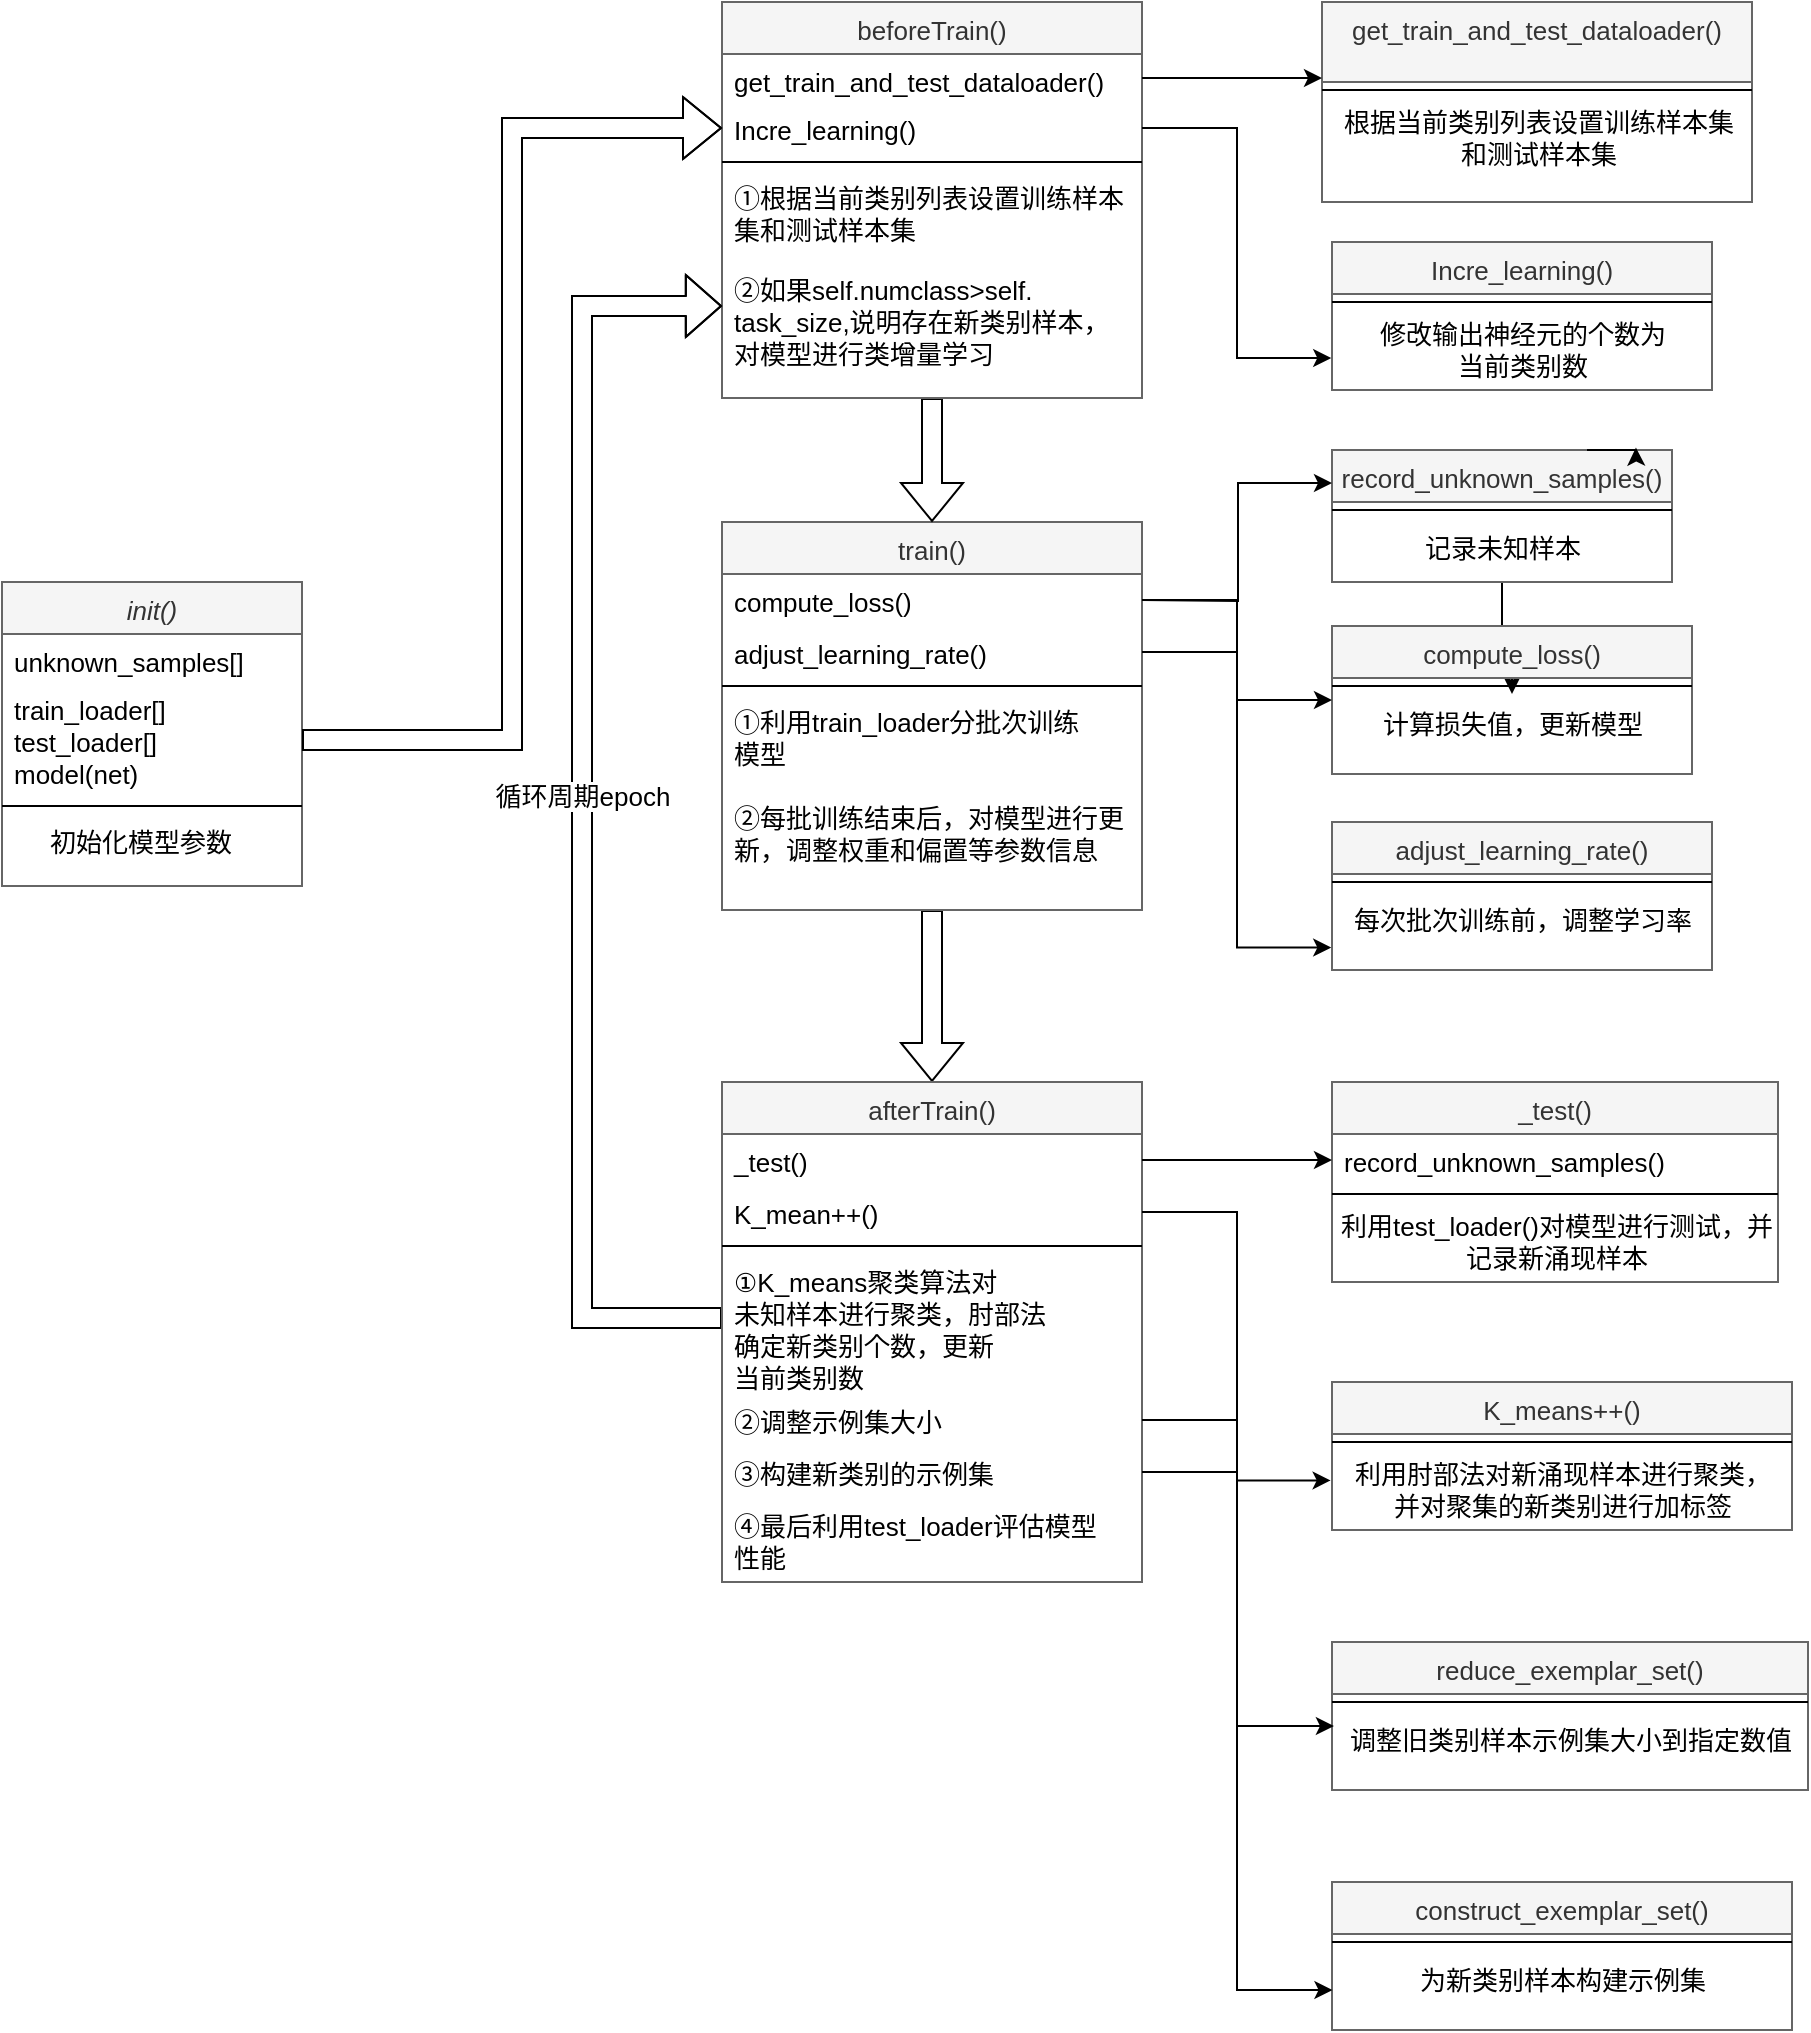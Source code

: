 <mxfile version="24.2.2" type="github">
  <diagram id="C5RBs43oDa-KdzZeNtuy" name="Page-1">
    <mxGraphModel dx="1226" dy="604" grid="1" gridSize="10" guides="1" tooltips="1" connect="1" arrows="1" fold="1" page="1" pageScale="1" pageWidth="827" pageHeight="1169" math="0" shadow="0">
      <root>
        <mxCell id="WIyWlLk6GJQsqaUBKTNV-0" />
        <mxCell id="WIyWlLk6GJQsqaUBKTNV-1" parent="WIyWlLk6GJQsqaUBKTNV-0" />
        <mxCell id="zkfFHV4jXpPFQw0GAbJ--0" value="init()" style="swimlane;fontStyle=2;align=center;verticalAlign=top;childLayout=stackLayout;horizontal=1;startSize=26;horizontalStack=0;resizeParent=1;resizeLast=0;collapsible=1;marginBottom=0;rounded=0;shadow=0;strokeWidth=1;fontSize=13;fillColor=#f5f5f5;fontColor=#333333;strokeColor=#666666;" parent="WIyWlLk6GJQsqaUBKTNV-1" vertex="1">
          <mxGeometry x="100" y="290" width="150" height="152" as="geometry">
            <mxRectangle x="100" y="290" width="160" height="26" as="alternateBounds" />
          </mxGeometry>
        </mxCell>
        <mxCell id="zkfFHV4jXpPFQw0GAbJ--1" value="unknown_samples[]" style="text;align=left;verticalAlign=top;spacingLeft=4;spacingRight=4;overflow=hidden;rotatable=0;points=[[0,0.5],[1,0.5]];portConstraint=eastwest;fontSize=13;" parent="zkfFHV4jXpPFQw0GAbJ--0" vertex="1">
          <mxGeometry y="26" width="150" height="24" as="geometry" />
        </mxCell>
        <mxCell id="zkfFHV4jXpPFQw0GAbJ--3" value="train_loader[]&#xa;test_loader[]&#xa;model(net)" style="text;align=left;verticalAlign=top;spacingLeft=4;spacingRight=4;overflow=hidden;rotatable=0;points=[[0,0.5],[1,0.5]];portConstraint=eastwest;rounded=0;shadow=0;html=0;fontSize=13;" parent="zkfFHV4jXpPFQw0GAbJ--0" vertex="1">
          <mxGeometry y="50" width="150" height="58" as="geometry" />
        </mxCell>
        <mxCell id="zkfFHV4jXpPFQw0GAbJ--4" value="" style="line;html=1;strokeWidth=1;align=left;verticalAlign=middle;spacingTop=-1;spacingLeft=3;spacingRight=3;rotatable=0;labelPosition=right;points=[];portConstraint=eastwest;fontSize=13;" parent="zkfFHV4jXpPFQw0GAbJ--0" vertex="1">
          <mxGeometry y="108" width="150" height="8" as="geometry" />
        </mxCell>
        <mxCell id="zkfFHV4jXpPFQw0GAbJ--5" value="     初始化模型参数" style="text;align=left;verticalAlign=top;spacingLeft=4;spacingRight=4;overflow=hidden;rotatable=0;points=[[0,0.5],[1,0.5]];portConstraint=eastwest;fontSize=13;" parent="zkfFHV4jXpPFQw0GAbJ--0" vertex="1">
          <mxGeometry y="116" width="150" height="26" as="geometry" />
        </mxCell>
        <mxCell id="V140lpXY4jJ7KvVy1Jy8-54" style="edgeStyle=orthogonalEdgeStyle;rounded=0;orthogonalLoop=1;jettySize=auto;html=1;entryX=0.5;entryY=0;entryDx=0;entryDy=0;shape=flexArrow;fontSize=13;" edge="1" parent="WIyWlLk6GJQsqaUBKTNV-1" source="zkfFHV4jXpPFQw0GAbJ--17" target="V140lpXY4jJ7KvVy1Jy8-9">
          <mxGeometry relative="1" as="geometry" />
        </mxCell>
        <mxCell id="zkfFHV4jXpPFQw0GAbJ--17" value="train()" style="swimlane;fontStyle=0;align=center;verticalAlign=top;childLayout=stackLayout;horizontal=1;startSize=26;horizontalStack=0;resizeParent=1;resizeLast=0;collapsible=1;marginBottom=0;rounded=0;shadow=0;strokeWidth=1;fontSize=13;fillColor=#f5f5f5;fontColor=#333333;strokeColor=#666666;" parent="WIyWlLk6GJQsqaUBKTNV-1" vertex="1">
          <mxGeometry x="460" y="260" width="210" height="194" as="geometry">
            <mxRectangle x="550" y="140" width="160" height="26" as="alternateBounds" />
          </mxGeometry>
        </mxCell>
        <mxCell id="zkfFHV4jXpPFQw0GAbJ--21" value="compute_loss()" style="text;align=left;verticalAlign=top;spacingLeft=4;spacingRight=4;overflow=hidden;rotatable=0;points=[[0,0.5],[1,0.5]];portConstraint=eastwest;rounded=0;shadow=0;html=0;fontSize=13;" parent="zkfFHV4jXpPFQw0GAbJ--17" vertex="1">
          <mxGeometry y="26" width="210" height="26" as="geometry" />
        </mxCell>
        <mxCell id="zkfFHV4jXpPFQw0GAbJ--22" value="adjust_learning_rate()" style="text;align=left;verticalAlign=top;spacingLeft=4;spacingRight=4;overflow=hidden;rotatable=0;points=[[0,0.5],[1,0.5]];portConstraint=eastwest;rounded=0;shadow=0;html=0;fontSize=13;" parent="zkfFHV4jXpPFQw0GAbJ--17" vertex="1">
          <mxGeometry y="52" width="210" height="26" as="geometry" />
        </mxCell>
        <mxCell id="zkfFHV4jXpPFQw0GAbJ--23" value="" style="line;html=1;strokeWidth=1;align=left;verticalAlign=middle;spacingTop=-1;spacingLeft=3;spacingRight=3;rotatable=0;labelPosition=right;points=[];portConstraint=eastwest;fontSize=13;" parent="zkfFHV4jXpPFQw0GAbJ--17" vertex="1">
          <mxGeometry y="78" width="210" height="8" as="geometry" />
        </mxCell>
        <mxCell id="zkfFHV4jXpPFQw0GAbJ--24" value="①利用train_loader分批次训练&#xa;模型" style="text;align=left;verticalAlign=top;spacingLeft=4;spacingRight=4;overflow=hidden;rotatable=0;points=[[0,0.5],[1,0.5]];portConstraint=eastwest;fontSize=13;" parent="zkfFHV4jXpPFQw0GAbJ--17" vertex="1">
          <mxGeometry y="86" width="210" height="48" as="geometry" />
        </mxCell>
        <mxCell id="zkfFHV4jXpPFQw0GAbJ--25" value="②每批训练结束后，对模型进行更&#xa;新，调整权重和偏置等参数信息" style="text;align=left;verticalAlign=top;spacingLeft=4;spacingRight=4;overflow=hidden;rotatable=0;points=[[0,0.5],[1,0.5]];portConstraint=eastwest;fontSize=13;" parent="zkfFHV4jXpPFQw0GAbJ--17" vertex="1">
          <mxGeometry y="134" width="210" height="60" as="geometry" />
        </mxCell>
        <mxCell id="V140lpXY4jJ7KvVy1Jy8-53" style="edgeStyle=orthogonalEdgeStyle;rounded=0;orthogonalLoop=1;jettySize=auto;html=1;exitX=0.5;exitY=1;exitDx=0;exitDy=0;entryX=0.5;entryY=0;entryDx=0;entryDy=0;shape=flexArrow;fontSize=13;" edge="1" parent="WIyWlLk6GJQsqaUBKTNV-1" source="V140lpXY4jJ7KvVy1Jy8-0" target="zkfFHV4jXpPFQw0GAbJ--17">
          <mxGeometry relative="1" as="geometry" />
        </mxCell>
        <mxCell id="V140lpXY4jJ7KvVy1Jy8-0" value="beforeTrain()" style="swimlane;fontStyle=0;align=center;verticalAlign=top;childLayout=stackLayout;horizontal=1;startSize=26;horizontalStack=0;resizeParent=1;resizeLast=0;collapsible=1;marginBottom=0;rounded=0;shadow=0;strokeWidth=1;fontSize=13;fillColor=#f5f5f5;fontColor=#333333;strokeColor=#666666;" vertex="1" parent="WIyWlLk6GJQsqaUBKTNV-1">
          <mxGeometry x="460" width="210" height="198" as="geometry">
            <mxRectangle x="550" y="140" width="160" height="26" as="alternateBounds" />
          </mxGeometry>
        </mxCell>
        <mxCell id="V140lpXY4jJ7KvVy1Jy8-1" value="get_train_and_test_dataloader()" style="text;align=left;verticalAlign=top;spacingLeft=4;spacingRight=4;overflow=hidden;rotatable=0;points=[[0,0.5],[1,0.5]];portConstraint=eastwest;fontSize=13;" vertex="1" parent="V140lpXY4jJ7KvVy1Jy8-0">
          <mxGeometry y="26" width="210" height="24" as="geometry" />
        </mxCell>
        <mxCell id="V140lpXY4jJ7KvVy1Jy8-2" value="Incre_learning()" style="text;align=left;verticalAlign=top;spacingLeft=4;spacingRight=4;overflow=hidden;rotatable=0;points=[[0,0.5],[1,0.5]];portConstraint=eastwest;rounded=0;shadow=0;html=0;fontSize=13;" vertex="1" parent="V140lpXY4jJ7KvVy1Jy8-0">
          <mxGeometry y="50" width="210" height="26" as="geometry" />
        </mxCell>
        <mxCell id="V140lpXY4jJ7KvVy1Jy8-6" value="" style="line;html=1;strokeWidth=1;align=left;verticalAlign=middle;spacingTop=-1;spacingLeft=3;spacingRight=3;rotatable=0;labelPosition=right;points=[];portConstraint=eastwest;fontSize=13;" vertex="1" parent="V140lpXY4jJ7KvVy1Jy8-0">
          <mxGeometry y="76" width="210" height="8" as="geometry" />
        </mxCell>
        <mxCell id="V140lpXY4jJ7KvVy1Jy8-7" value="①根据当前类别列表设置训练样本&#xa;集和测试样本集" style="text;align=left;verticalAlign=top;spacingLeft=4;spacingRight=4;overflow=hidden;rotatable=0;points=[[0,0.5],[1,0.5]];portConstraint=eastwest;fontSize=13;" vertex="1" parent="V140lpXY4jJ7KvVy1Jy8-0">
          <mxGeometry y="84" width="210" height="46" as="geometry" />
        </mxCell>
        <mxCell id="V140lpXY4jJ7KvVy1Jy8-8" value="②如果self.numclass&gt;self.&#xa;task_size,说明存在新类别样本，&#xa;对模型进行类增量学习" style="text;align=left;verticalAlign=top;spacingLeft=4;spacingRight=4;overflow=hidden;rotatable=0;points=[[0,0.5],[1,0.5]];portConstraint=eastwest;fontSize=13;" vertex="1" parent="V140lpXY4jJ7KvVy1Jy8-0">
          <mxGeometry y="130" width="210" height="68" as="geometry" />
        </mxCell>
        <mxCell id="V140lpXY4jJ7KvVy1Jy8-59" style="edgeStyle=orthogonalEdgeStyle;rounded=0;orthogonalLoop=1;jettySize=auto;html=1;shape=flexArrow;endSize=5.53;fontSize=13;" edge="1" parent="WIyWlLk6GJQsqaUBKTNV-1" source="V140lpXY4jJ7KvVy1Jy8-9" target="V140lpXY4jJ7KvVy1Jy8-8">
          <mxGeometry relative="1" as="geometry">
            <Array as="points">
              <mxPoint x="390" y="658" />
              <mxPoint x="390" y="152" />
            </Array>
          </mxGeometry>
        </mxCell>
        <mxCell id="V140lpXY4jJ7KvVy1Jy8-63" value="循环周期epoch" style="edgeLabel;html=1;align=center;verticalAlign=middle;resizable=0;points=[];fontSize=13;" vertex="1" connectable="0" parent="V140lpXY4jJ7KvVy1Jy8-59">
          <mxGeometry x="0.217" relative="1" as="geometry">
            <mxPoint y="62" as="offset" />
          </mxGeometry>
        </mxCell>
        <mxCell id="V140lpXY4jJ7KvVy1Jy8-9" value="afterTrain()" style="swimlane;fontStyle=0;align=center;verticalAlign=top;childLayout=stackLayout;horizontal=1;startSize=26;horizontalStack=0;resizeParent=1;resizeLast=0;collapsible=1;marginBottom=0;rounded=0;shadow=0;strokeWidth=1;fontSize=13;fillColor=#f5f5f5;fontColor=#333333;strokeColor=#666666;" vertex="1" parent="WIyWlLk6GJQsqaUBKTNV-1">
          <mxGeometry x="460" y="540" width="210" height="250" as="geometry">
            <mxRectangle x="550" y="140" width="160" height="26" as="alternateBounds" />
          </mxGeometry>
        </mxCell>
        <mxCell id="V140lpXY4jJ7KvVy1Jy8-68" value="_test()" style="text;align=left;verticalAlign=top;spacingLeft=4;spacingRight=4;overflow=hidden;rotatable=0;points=[[0,0.5],[1,0.5]];portConstraint=eastwest;rounded=0;shadow=0;html=0;fontSize=13;" vertex="1" parent="V140lpXY4jJ7KvVy1Jy8-9">
          <mxGeometry y="26" width="210" height="26" as="geometry" />
        </mxCell>
        <mxCell id="V140lpXY4jJ7KvVy1Jy8-10" value="K_mean++()" style="text;align=left;verticalAlign=top;spacingLeft=4;spacingRight=4;overflow=hidden;rotatable=0;points=[[0,0.5],[1,0.5]];portConstraint=eastwest;fontSize=13;" vertex="1" parent="V140lpXY4jJ7KvVy1Jy8-9">
          <mxGeometry y="52" width="210" height="26" as="geometry" />
        </mxCell>
        <mxCell id="V140lpXY4jJ7KvVy1Jy8-15" value="" style="line;html=1;strokeWidth=1;align=left;verticalAlign=middle;spacingTop=-1;spacingLeft=3;spacingRight=3;rotatable=0;labelPosition=right;points=[];portConstraint=eastwest;fontSize=13;" vertex="1" parent="V140lpXY4jJ7KvVy1Jy8-9">
          <mxGeometry y="78" width="210" height="8" as="geometry" />
        </mxCell>
        <mxCell id="V140lpXY4jJ7KvVy1Jy8-16" value="①K_means聚类算法对&#xa;未知样本进行聚类，肘部法&#xa;确定新类别个数，更新&#xa;当前类别数" style="text;align=left;verticalAlign=top;spacingLeft=4;spacingRight=4;overflow=hidden;rotatable=0;points=[[0,0.5],[1,0.5]];portConstraint=eastwest;fontSize=13;" vertex="1" parent="V140lpXY4jJ7KvVy1Jy8-9">
          <mxGeometry y="86" width="210" height="70" as="geometry" />
        </mxCell>
        <mxCell id="V140lpXY4jJ7KvVy1Jy8-17" value="②调整示例集大小" style="text;align=left;verticalAlign=top;spacingLeft=4;spacingRight=4;overflow=hidden;rotatable=0;points=[[0,0.5],[1,0.5]];portConstraint=eastwest;fontSize=13;" vertex="1" parent="V140lpXY4jJ7KvVy1Jy8-9">
          <mxGeometry y="156" width="210" height="26" as="geometry" />
        </mxCell>
        <mxCell id="V140lpXY4jJ7KvVy1Jy8-26" value="③构建新类别的示例集" style="text;align=left;verticalAlign=top;spacingLeft=4;spacingRight=4;overflow=hidden;rotatable=0;points=[[0,0.5],[1,0.5]];portConstraint=eastwest;fontSize=13;" vertex="1" parent="V140lpXY4jJ7KvVy1Jy8-9">
          <mxGeometry y="182" width="210" height="26" as="geometry" />
        </mxCell>
        <mxCell id="V140lpXY4jJ7KvVy1Jy8-27" value="④最后利用test_loader评估模型&#xa;性能" style="text;align=left;verticalAlign=top;spacingLeft=4;spacingRight=4;overflow=hidden;rotatable=0;points=[[0,0.5],[1,0.5]];portConstraint=eastwest;fontSize=13;" vertex="1" parent="V140lpXY4jJ7KvVy1Jy8-9">
          <mxGeometry y="208" width="210" height="42" as="geometry" />
        </mxCell>
        <mxCell id="V140lpXY4jJ7KvVy1Jy8-21" value="Incre_learning()" style="swimlane;fontStyle=0;align=center;verticalAlign=top;childLayout=stackLayout;horizontal=1;startSize=26;horizontalStack=0;resizeParent=1;resizeLast=0;collapsible=1;marginBottom=0;rounded=0;shadow=0;strokeWidth=1;fontSize=13;fillColor=#f5f5f5;fontColor=#333333;strokeColor=#666666;" vertex="1" parent="WIyWlLk6GJQsqaUBKTNV-1">
          <mxGeometry x="765" y="120" width="190" height="74" as="geometry">
            <mxRectangle x="340" y="380" width="170" height="26" as="alternateBounds" />
          </mxGeometry>
        </mxCell>
        <mxCell id="V140lpXY4jJ7KvVy1Jy8-23" value="" style="line;html=1;strokeWidth=1;align=left;verticalAlign=middle;spacingTop=-1;spacingLeft=3;spacingRight=3;rotatable=0;labelPosition=right;points=[];portConstraint=eastwest;fontSize=13;" vertex="1" parent="V140lpXY4jJ7KvVy1Jy8-21">
          <mxGeometry y="26" width="190" height="8" as="geometry" />
        </mxCell>
        <mxCell id="V140lpXY4jJ7KvVy1Jy8-24" value="修改输出神经元的个数为&lt;div style=&quot;font-size: 13px;&quot;&gt;当前类别数&lt;/div&gt;" style="text;html=1;align=center;verticalAlign=middle;resizable=0;points=[];autosize=1;strokeColor=none;fillColor=none;fontSize=13;" vertex="1" parent="V140lpXY4jJ7KvVy1Jy8-21">
          <mxGeometry y="34" width="190" height="40" as="geometry" />
        </mxCell>
        <mxCell id="V140lpXY4jJ7KvVy1Jy8-30" value="get_train_and_test_dataloader()" style="swimlane;fontStyle=0;align=center;verticalAlign=top;childLayout=stackLayout;horizontal=1;startSize=40;horizontalStack=0;resizeParent=1;resizeLast=0;collapsible=1;marginBottom=0;rounded=0;shadow=0;strokeWidth=1;fontSize=13;fillColor=#f5f5f5;fontColor=#333333;strokeColor=#666666;" vertex="1" parent="WIyWlLk6GJQsqaUBKTNV-1">
          <mxGeometry x="760" width="215" height="100" as="geometry">
            <mxRectangle x="340" y="380" width="170" height="26" as="alternateBounds" />
          </mxGeometry>
        </mxCell>
        <mxCell id="V140lpXY4jJ7KvVy1Jy8-31" value="" style="line;html=1;strokeWidth=1;align=left;verticalAlign=middle;spacingTop=-1;spacingLeft=3;spacingRight=3;rotatable=0;labelPosition=right;points=[];portConstraint=eastwest;fontSize=13;" vertex="1" parent="V140lpXY4jJ7KvVy1Jy8-30">
          <mxGeometry y="40" width="215" height="8" as="geometry" />
        </mxCell>
        <mxCell id="V140lpXY4jJ7KvVy1Jy8-76" value="根据当前类别列表设置&lt;span style=&quot;background-color: initial; font-size: 13px;&quot;&gt;训练样本集&lt;/span&gt;&lt;div style=&quot;font-size: 13px;&quot;&gt;&lt;span style=&quot;background-color: initial; font-size: 13px;&quot;&gt;和测试样本集&lt;/span&gt;&lt;/div&gt;" style="text;html=1;align=center;verticalAlign=middle;resizable=0;points=[];autosize=1;strokeColor=none;fillColor=none;fontSize=13;" vertex="1" parent="V140lpXY4jJ7KvVy1Jy8-30">
          <mxGeometry y="48" width="215" height="40" as="geometry" />
        </mxCell>
        <mxCell id="V140lpXY4jJ7KvVy1Jy8-33" style="edgeStyle=orthogonalEdgeStyle;rounded=0;orthogonalLoop=1;jettySize=auto;html=1;fontSize=13;" edge="1" parent="WIyWlLk6GJQsqaUBKTNV-1" source="V140lpXY4jJ7KvVy1Jy8-1">
          <mxGeometry relative="1" as="geometry">
            <mxPoint x="760" y="38" as="targetPoint" />
          </mxGeometry>
        </mxCell>
        <mxCell id="V140lpXY4jJ7KvVy1Jy8-34" style="edgeStyle=orthogonalEdgeStyle;rounded=0;orthogonalLoop=1;jettySize=auto;html=1;exitX=1;exitY=0.5;exitDx=0;exitDy=0;entryX=-0.002;entryY=0.6;entryDx=0;entryDy=0;entryPerimeter=0;fontSize=13;" edge="1" parent="WIyWlLk6GJQsqaUBKTNV-1" source="V140lpXY4jJ7KvVy1Jy8-2" target="V140lpXY4jJ7KvVy1Jy8-24">
          <mxGeometry relative="1" as="geometry" />
        </mxCell>
        <mxCell id="V140lpXY4jJ7KvVy1Jy8-62" value="" style="edgeStyle=orthogonalEdgeStyle;rounded=0;orthogonalLoop=1;jettySize=auto;html=1;fontSize=13;" edge="1" parent="WIyWlLk6GJQsqaUBKTNV-1" source="V140lpXY4jJ7KvVy1Jy8-35" target="V140lpXY4jJ7KvVy1Jy8-40">
          <mxGeometry relative="1" as="geometry" />
        </mxCell>
        <mxCell id="V140lpXY4jJ7KvVy1Jy8-35" value="record_unknown_samples()" style="swimlane;fontStyle=0;align=center;verticalAlign=top;childLayout=stackLayout;horizontal=1;startSize=26;horizontalStack=0;resizeParent=1;resizeLast=0;collapsible=1;marginBottom=0;rounded=0;shadow=0;strokeWidth=1;fontSize=13;fillColor=#f5f5f5;fontColor=#333333;strokeColor=#666666;" vertex="1" parent="WIyWlLk6GJQsqaUBKTNV-1">
          <mxGeometry x="765" y="224" width="170" height="66" as="geometry">
            <mxRectangle x="340" y="380" width="170" height="26" as="alternateBounds" />
          </mxGeometry>
        </mxCell>
        <mxCell id="V140lpXY4jJ7KvVy1Jy8-36" value="" style="line;html=1;strokeWidth=1;align=left;verticalAlign=middle;spacingTop=-1;spacingLeft=3;spacingRight=3;rotatable=0;labelPosition=right;points=[];portConstraint=eastwest;fontSize=13;" vertex="1" parent="V140lpXY4jJ7KvVy1Jy8-35">
          <mxGeometry y="26" width="170" height="8" as="geometry" />
        </mxCell>
        <mxCell id="V140lpXY4jJ7KvVy1Jy8-37" value="记录未知样本" style="text;html=1;align=center;verticalAlign=middle;resizable=0;points=[];autosize=1;strokeColor=none;fillColor=none;fontSize=13;" vertex="1" parent="V140lpXY4jJ7KvVy1Jy8-35">
          <mxGeometry y="34" width="170" height="30" as="geometry" />
        </mxCell>
        <mxCell id="V140lpXY4jJ7KvVy1Jy8-38" value="compute_loss()" style="swimlane;fontStyle=0;align=center;verticalAlign=top;childLayout=stackLayout;horizontal=1;startSize=26;horizontalStack=0;resizeParent=1;resizeLast=0;collapsible=1;marginBottom=0;rounded=0;shadow=0;strokeWidth=1;fontSize=13;fillColor=#f5f5f5;fontColor=#333333;strokeColor=#666666;" vertex="1" parent="WIyWlLk6GJQsqaUBKTNV-1">
          <mxGeometry x="765" y="312" width="180" height="74" as="geometry">
            <mxRectangle x="340" y="380" width="170" height="26" as="alternateBounds" />
          </mxGeometry>
        </mxCell>
        <mxCell id="V140lpXY4jJ7KvVy1Jy8-39" value="" style="line;html=1;strokeWidth=1;align=left;verticalAlign=middle;spacingTop=-1;spacingLeft=3;spacingRight=3;rotatable=0;labelPosition=right;points=[];portConstraint=eastwest;fontSize=13;" vertex="1" parent="V140lpXY4jJ7KvVy1Jy8-38">
          <mxGeometry y="26" width="180" height="8" as="geometry" />
        </mxCell>
        <mxCell id="V140lpXY4jJ7KvVy1Jy8-40" value="计算损失值，更新模型" style="text;html=1;align=center;verticalAlign=middle;resizable=0;points=[];autosize=1;strokeColor=none;fillColor=none;fontSize=13;" vertex="1" parent="V140lpXY4jJ7KvVy1Jy8-38">
          <mxGeometry y="34" width="180" height="30" as="geometry" />
        </mxCell>
        <mxCell id="V140lpXY4jJ7KvVy1Jy8-41" value="adjust_learning_rate()" style="swimlane;fontStyle=0;align=center;verticalAlign=top;childLayout=stackLayout;horizontal=1;startSize=26;horizontalStack=0;resizeParent=1;resizeLast=0;collapsible=1;marginBottom=0;rounded=0;shadow=0;strokeWidth=1;fontSize=13;fillColor=#f5f5f5;fontColor=#333333;strokeColor=#666666;" vertex="1" parent="WIyWlLk6GJQsqaUBKTNV-1">
          <mxGeometry x="765" y="410" width="190" height="74" as="geometry">
            <mxRectangle x="340" y="380" width="170" height="26" as="alternateBounds" />
          </mxGeometry>
        </mxCell>
        <mxCell id="V140lpXY4jJ7KvVy1Jy8-42" value="" style="line;html=1;strokeWidth=1;align=left;verticalAlign=middle;spacingTop=-1;spacingLeft=3;spacingRight=3;rotatable=0;labelPosition=right;points=[];portConstraint=eastwest;fontSize=13;" vertex="1" parent="V140lpXY4jJ7KvVy1Jy8-41">
          <mxGeometry y="26" width="190" height="8" as="geometry" />
        </mxCell>
        <mxCell id="V140lpXY4jJ7KvVy1Jy8-43" value="每次批次训练前，调整学习率" style="text;html=1;align=center;verticalAlign=middle;resizable=0;points=[];autosize=1;strokeColor=none;fillColor=none;fontSize=13;" vertex="1" parent="V140lpXY4jJ7KvVy1Jy8-41">
          <mxGeometry y="34" width="190" height="30" as="geometry" />
        </mxCell>
        <mxCell id="V140lpXY4jJ7KvVy1Jy8-44" style="edgeStyle=orthogonalEdgeStyle;rounded=0;orthogonalLoop=1;jettySize=auto;html=1;entryX=0;entryY=0.25;entryDx=0;entryDy=0;fontSize=13;" edge="1" parent="WIyWlLk6GJQsqaUBKTNV-1" target="V140lpXY4jJ7KvVy1Jy8-35">
          <mxGeometry relative="1" as="geometry">
            <mxPoint x="670" y="299" as="sourcePoint" />
          </mxGeometry>
        </mxCell>
        <mxCell id="V140lpXY4jJ7KvVy1Jy8-45" style="edgeStyle=orthogonalEdgeStyle;rounded=0;orthogonalLoop=1;jettySize=auto;html=1;exitX=1;exitY=0.5;exitDx=0;exitDy=0;fontSize=13;" edge="1" parent="WIyWlLk6GJQsqaUBKTNV-1" source="zkfFHV4jXpPFQw0GAbJ--21" target="V140lpXY4jJ7KvVy1Jy8-38">
          <mxGeometry relative="1" as="geometry" />
        </mxCell>
        <mxCell id="V140lpXY4jJ7KvVy1Jy8-46" style="edgeStyle=orthogonalEdgeStyle;rounded=0;orthogonalLoop=1;jettySize=auto;html=1;exitX=1;exitY=0.5;exitDx=0;exitDy=0;entryX=-0.002;entryY=0.96;entryDx=0;entryDy=0;entryPerimeter=0;fontSize=13;" edge="1" parent="WIyWlLk6GJQsqaUBKTNV-1" source="zkfFHV4jXpPFQw0GAbJ--22" target="V140lpXY4jJ7KvVy1Jy8-43">
          <mxGeometry relative="1" as="geometry" />
        </mxCell>
        <mxCell id="V140lpXY4jJ7KvVy1Jy8-47" value="K_means++()" style="swimlane;fontStyle=0;align=center;verticalAlign=top;childLayout=stackLayout;horizontal=1;startSize=26;horizontalStack=0;resizeParent=1;resizeLast=0;collapsible=1;marginBottom=0;rounded=0;shadow=0;strokeWidth=1;fontSize=13;fillColor=#f5f5f5;fontColor=#333333;strokeColor=#666666;" vertex="1" parent="WIyWlLk6GJQsqaUBKTNV-1">
          <mxGeometry x="765" y="690" width="230" height="74" as="geometry">
            <mxRectangle x="340" y="380" width="170" height="26" as="alternateBounds" />
          </mxGeometry>
        </mxCell>
        <mxCell id="V140lpXY4jJ7KvVy1Jy8-48" value="" style="line;html=1;strokeWidth=1;align=left;verticalAlign=middle;spacingTop=-1;spacingLeft=3;spacingRight=3;rotatable=0;labelPosition=right;points=[];portConstraint=eastwest;fontSize=13;" vertex="1" parent="V140lpXY4jJ7KvVy1Jy8-47">
          <mxGeometry y="26" width="230" height="8" as="geometry" />
        </mxCell>
        <mxCell id="V140lpXY4jJ7KvVy1Jy8-49" value="利用肘部法对新涌现样本进行聚类，&lt;div style=&quot;font-size: 13px;&quot;&gt;并对聚集的新类别进行加标签&lt;/div&gt;" style="text;html=1;align=center;verticalAlign=middle;resizable=0;points=[];autosize=1;strokeColor=none;fillColor=none;fontSize=13;" vertex="1" parent="V140lpXY4jJ7KvVy1Jy8-47">
          <mxGeometry y="34" width="230" height="40" as="geometry" />
        </mxCell>
        <mxCell id="V140lpXY4jJ7KvVy1Jy8-51" style="edgeStyle=orthogonalEdgeStyle;rounded=0;orthogonalLoop=1;jettySize=auto;html=1;exitX=1;exitY=0.5;exitDx=0;exitDy=0;entryX=-0.003;entryY=0.38;entryDx=0;entryDy=0;entryPerimeter=0;fontSize=13;" edge="1" parent="WIyWlLk6GJQsqaUBKTNV-1" source="V140lpXY4jJ7KvVy1Jy8-10" target="V140lpXY4jJ7KvVy1Jy8-49">
          <mxGeometry relative="1" as="geometry" />
        </mxCell>
        <mxCell id="V140lpXY4jJ7KvVy1Jy8-52" style="edgeStyle=orthogonalEdgeStyle;rounded=0;orthogonalLoop=1;jettySize=auto;html=1;entryX=0;entryY=0.5;entryDx=0;entryDy=0;shape=flexArrow;fontSize=13;" edge="1" parent="WIyWlLk6GJQsqaUBKTNV-1" source="zkfFHV4jXpPFQw0GAbJ--3" target="V140lpXY4jJ7KvVy1Jy8-2">
          <mxGeometry relative="1" as="geometry" />
        </mxCell>
        <mxCell id="V140lpXY4jJ7KvVy1Jy8-61" style="edgeStyle=orthogonalEdgeStyle;rounded=0;orthogonalLoop=1;jettySize=auto;html=1;exitX=0.75;exitY=0;exitDx=0;exitDy=0;entryX=0.894;entryY=-0.018;entryDx=0;entryDy=0;entryPerimeter=0;fontSize=13;" edge="1" parent="WIyWlLk6GJQsqaUBKTNV-1" source="V140lpXY4jJ7KvVy1Jy8-35" target="V140lpXY4jJ7KvVy1Jy8-35">
          <mxGeometry relative="1" as="geometry" />
        </mxCell>
        <mxCell id="V140lpXY4jJ7KvVy1Jy8-65" value="_test()" style="swimlane;fontStyle=0;align=center;verticalAlign=top;childLayout=stackLayout;horizontal=1;startSize=26;horizontalStack=0;resizeParent=1;resizeLast=0;collapsible=1;marginBottom=0;rounded=0;shadow=0;strokeWidth=1;fontSize=13;fillColor=#f5f5f5;fontColor=#333333;strokeColor=#666666;" vertex="1" parent="WIyWlLk6GJQsqaUBKTNV-1">
          <mxGeometry x="765" y="540" width="223" height="100" as="geometry">
            <mxRectangle x="340" y="380" width="170" height="26" as="alternateBounds" />
          </mxGeometry>
        </mxCell>
        <mxCell id="V140lpXY4jJ7KvVy1Jy8-72" value="record_unknown_samples()" style="text;align=left;verticalAlign=top;spacingLeft=4;spacingRight=4;overflow=hidden;rotatable=0;points=[[0,0.5],[1,0.5]];portConstraint=eastwest;rounded=0;shadow=0;html=0;fontSize=13;" vertex="1" parent="V140lpXY4jJ7KvVy1Jy8-65">
          <mxGeometry y="26" width="223" height="26" as="geometry" />
        </mxCell>
        <mxCell id="V140lpXY4jJ7KvVy1Jy8-66" value="" style="line;html=1;strokeWidth=1;align=left;verticalAlign=middle;spacingTop=-1;spacingLeft=3;spacingRight=3;rotatable=0;labelPosition=right;points=[];portConstraint=eastwest;fontSize=13;" vertex="1" parent="V140lpXY4jJ7KvVy1Jy8-65">
          <mxGeometry y="52" width="223" height="8" as="geometry" />
        </mxCell>
        <mxCell id="V140lpXY4jJ7KvVy1Jy8-69" value="利用test_loader()对模型进行测试，并&lt;div style=&quot;font-size: 13px;&quot;&gt;记录新涌现样本&lt;/div&gt;" style="text;html=1;align=center;verticalAlign=middle;resizable=0;points=[];autosize=1;strokeColor=none;fillColor=none;fontSize=13;" vertex="1" parent="V140lpXY4jJ7KvVy1Jy8-65">
          <mxGeometry y="60" width="223" height="40" as="geometry" />
        </mxCell>
        <mxCell id="V140lpXY4jJ7KvVy1Jy8-73" style="edgeStyle=orthogonalEdgeStyle;rounded=0;orthogonalLoop=1;jettySize=auto;html=1;entryX=0;entryY=0.5;entryDx=0;entryDy=0;fontSize=13;" edge="1" parent="WIyWlLk6GJQsqaUBKTNV-1" source="V140lpXY4jJ7KvVy1Jy8-68" target="V140lpXY4jJ7KvVy1Jy8-72">
          <mxGeometry relative="1" as="geometry" />
        </mxCell>
        <mxCell id="V140lpXY4jJ7KvVy1Jy8-77" value="reduce_exemplar_set()" style="swimlane;fontStyle=0;align=center;verticalAlign=top;childLayout=stackLayout;horizontal=1;startSize=26;horizontalStack=0;resizeParent=1;resizeLast=0;collapsible=1;marginBottom=0;rounded=0;shadow=0;strokeWidth=1;fontSize=13;fillColor=#f5f5f5;fontColor=#333333;strokeColor=#666666;" vertex="1" parent="WIyWlLk6GJQsqaUBKTNV-1">
          <mxGeometry x="765" y="820" width="238" height="74" as="geometry">
            <mxRectangle x="340" y="380" width="170" height="26" as="alternateBounds" />
          </mxGeometry>
        </mxCell>
        <mxCell id="V140lpXY4jJ7KvVy1Jy8-78" value="" style="line;html=1;strokeWidth=1;align=left;verticalAlign=middle;spacingTop=-1;spacingLeft=3;spacingRight=3;rotatable=0;labelPosition=right;points=[];portConstraint=eastwest;fontSize=13;" vertex="1" parent="V140lpXY4jJ7KvVy1Jy8-77">
          <mxGeometry y="26" width="238" height="8" as="geometry" />
        </mxCell>
        <mxCell id="V140lpXY4jJ7KvVy1Jy8-79" value="调整旧类别样本示例集大小到指定数值" style="text;html=1;align=center;verticalAlign=middle;resizable=0;points=[];autosize=1;strokeColor=none;fillColor=none;fontSize=13;" vertex="1" parent="V140lpXY4jJ7KvVy1Jy8-77">
          <mxGeometry y="34" width="238" height="30" as="geometry" />
        </mxCell>
        <mxCell id="V140lpXY4jJ7KvVy1Jy8-80" value="construct_exemplar_set()" style="swimlane;fontStyle=0;align=center;verticalAlign=top;childLayout=stackLayout;horizontal=1;startSize=26;horizontalStack=0;resizeParent=1;resizeLast=0;collapsible=1;marginBottom=0;rounded=0;shadow=0;strokeWidth=1;fontSize=13;fillColor=#f5f5f5;fontColor=#333333;strokeColor=#666666;" vertex="1" parent="WIyWlLk6GJQsqaUBKTNV-1">
          <mxGeometry x="765" y="940" width="230" height="74" as="geometry">
            <mxRectangle x="340" y="380" width="170" height="26" as="alternateBounds" />
          </mxGeometry>
        </mxCell>
        <mxCell id="V140lpXY4jJ7KvVy1Jy8-81" value="" style="line;html=1;strokeWidth=1;align=left;verticalAlign=middle;spacingTop=-1;spacingLeft=3;spacingRight=3;rotatable=0;labelPosition=right;points=[];portConstraint=eastwest;fontSize=13;" vertex="1" parent="V140lpXY4jJ7KvVy1Jy8-80">
          <mxGeometry y="26" width="230" height="8" as="geometry" />
        </mxCell>
        <mxCell id="V140lpXY4jJ7KvVy1Jy8-82" value="为新类别样本构建示例集" style="text;html=1;align=center;verticalAlign=middle;resizable=0;points=[];autosize=1;strokeColor=none;fillColor=none;fontSize=13;" vertex="1" parent="V140lpXY4jJ7KvVy1Jy8-80">
          <mxGeometry y="34" width="230" height="30" as="geometry" />
        </mxCell>
        <mxCell id="V140lpXY4jJ7KvVy1Jy8-83" style="edgeStyle=orthogonalEdgeStyle;rounded=0;orthogonalLoop=1;jettySize=auto;html=1;entryX=0.004;entryY=0.267;entryDx=0;entryDy=0;entryPerimeter=0;" edge="1" parent="WIyWlLk6GJQsqaUBKTNV-1" source="V140lpXY4jJ7KvVy1Jy8-17" target="V140lpXY4jJ7KvVy1Jy8-79">
          <mxGeometry relative="1" as="geometry" />
        </mxCell>
        <mxCell id="V140lpXY4jJ7KvVy1Jy8-84" style="edgeStyle=orthogonalEdgeStyle;rounded=0;orthogonalLoop=1;jettySize=auto;html=1;exitX=1;exitY=0.5;exitDx=0;exitDy=0;entryX=0.001;entryY=0.667;entryDx=0;entryDy=0;entryPerimeter=0;" edge="1" parent="WIyWlLk6GJQsqaUBKTNV-1" source="V140lpXY4jJ7KvVy1Jy8-26" target="V140lpXY4jJ7KvVy1Jy8-82">
          <mxGeometry relative="1" as="geometry" />
        </mxCell>
      </root>
    </mxGraphModel>
  </diagram>
</mxfile>
